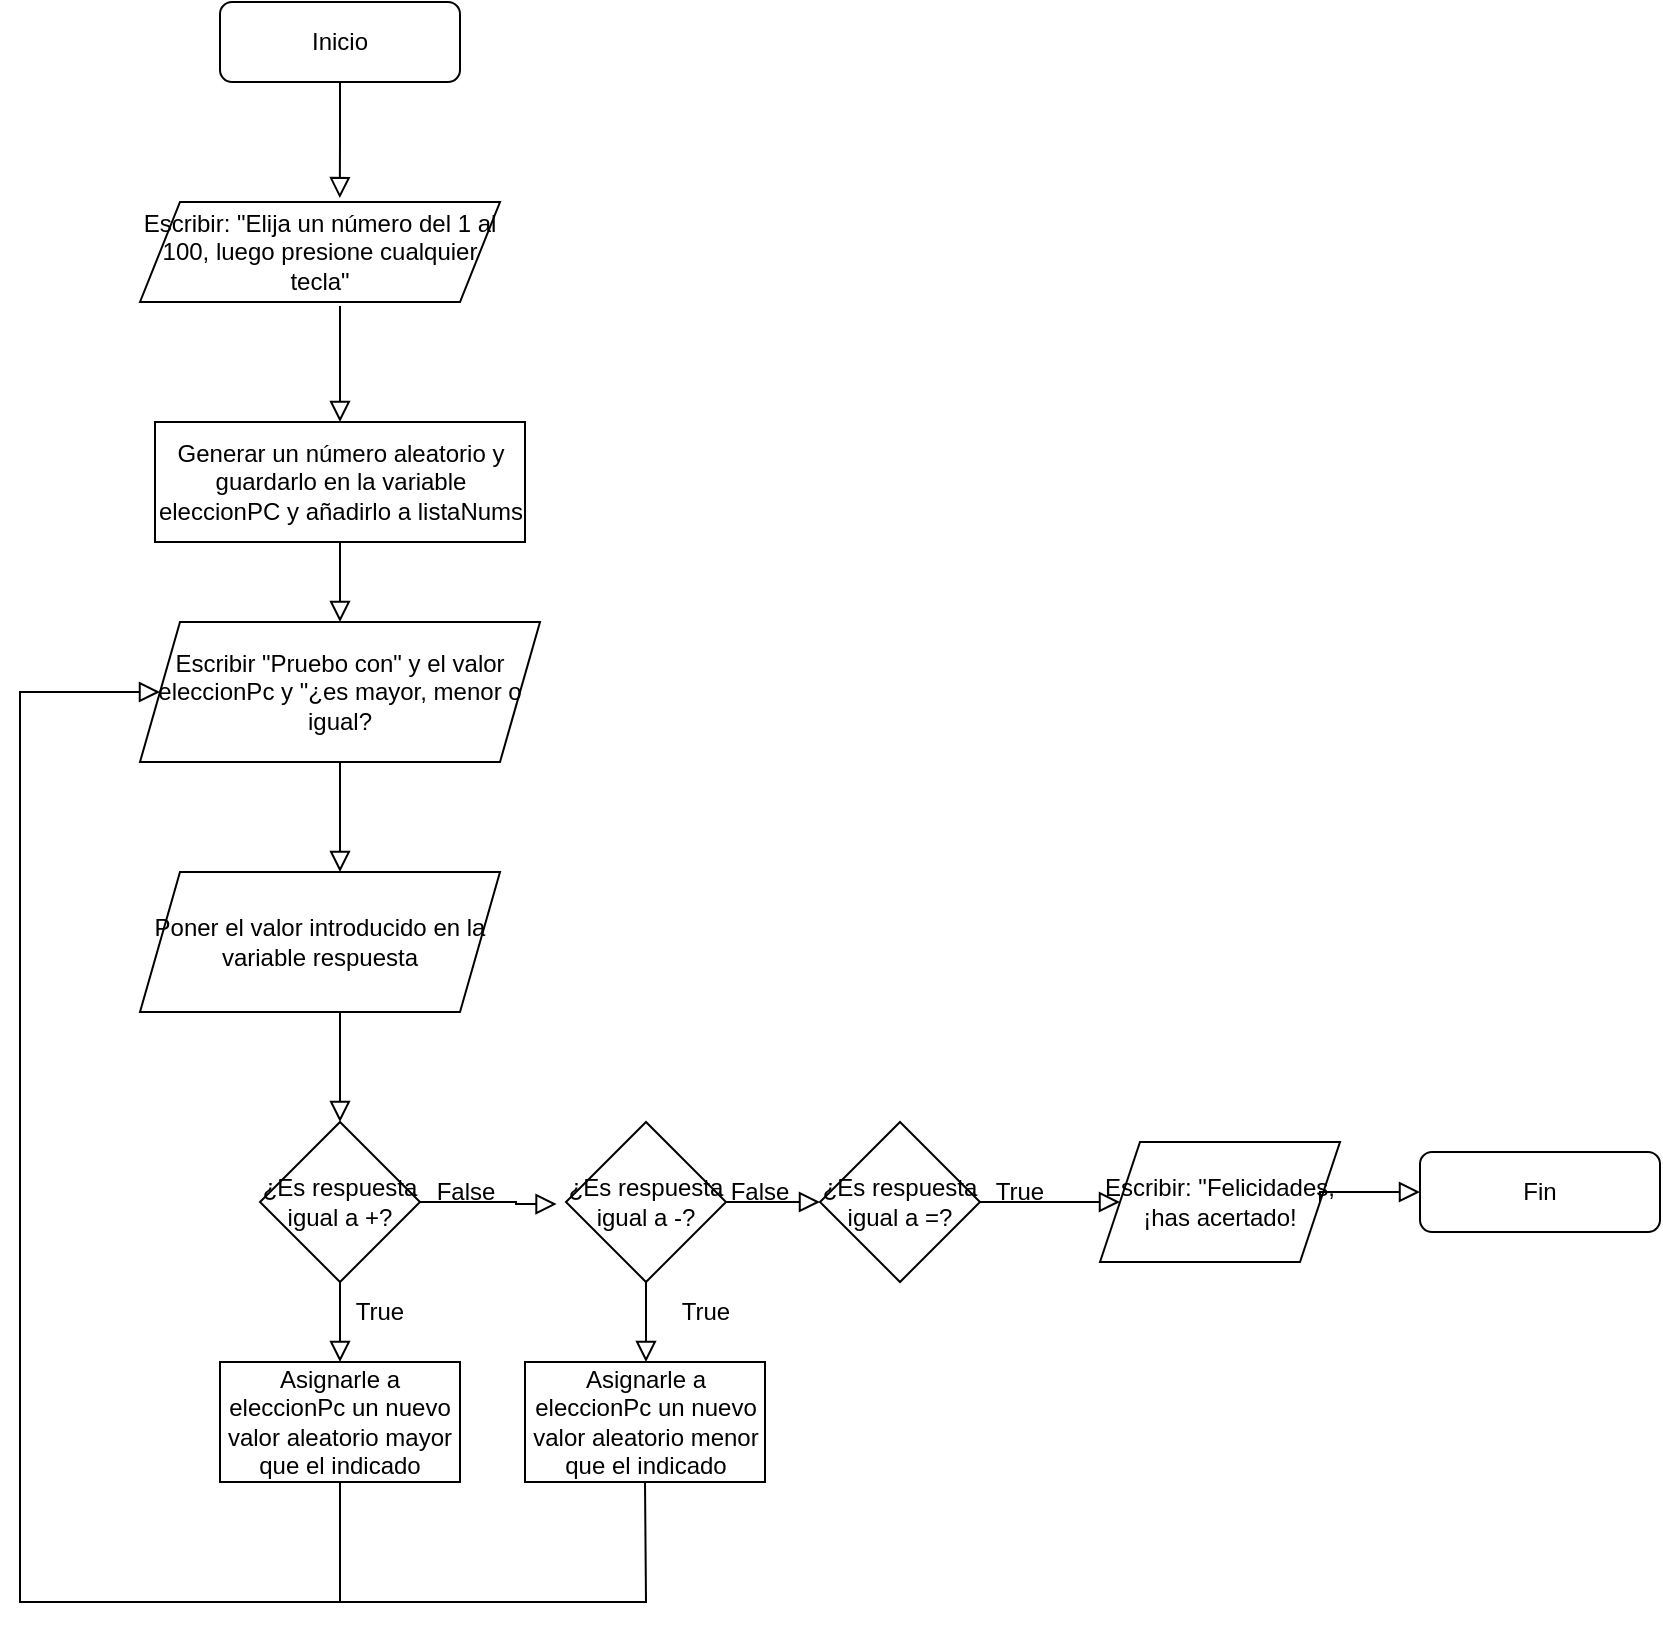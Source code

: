 <mxfile version="16.6.4" type="github">
  <diagram id="C5RBs43oDa-KdzZeNtuy" name="Page-1">
    <mxGraphModel dx="1875" dy="866" grid="1" gridSize="10" guides="1" tooltips="1" connect="1" arrows="1" fold="1" page="1" pageScale="1" pageWidth="827" pageHeight="1169" math="0" shadow="0">
      <root>
        <mxCell id="WIyWlLk6GJQsqaUBKTNV-0" />
        <mxCell id="WIyWlLk6GJQsqaUBKTNV-1" parent="WIyWlLk6GJQsqaUBKTNV-0" />
        <mxCell id="WIyWlLk6GJQsqaUBKTNV-2" value="" style="rounded=0;html=1;jettySize=auto;orthogonalLoop=1;fontSize=11;endArrow=block;endFill=0;endSize=8;strokeWidth=1;shadow=0;labelBackgroundColor=none;edgeStyle=orthogonalEdgeStyle;entryX=0.555;entryY=-0.039;entryDx=0;entryDy=0;entryPerimeter=0;" parent="WIyWlLk6GJQsqaUBKTNV-1" source="WIyWlLk6GJQsqaUBKTNV-3" target="pzGBQQbzy8aNmigqWBmw-0" edge="1">
          <mxGeometry relative="1" as="geometry">
            <mxPoint x="220" y="170" as="targetPoint" />
          </mxGeometry>
        </mxCell>
        <mxCell id="WIyWlLk6GJQsqaUBKTNV-3" value="Inicio" style="rounded=1;whiteSpace=wrap;html=1;fontSize=12;glass=0;strokeWidth=1;shadow=0;" parent="WIyWlLk6GJQsqaUBKTNV-1" vertex="1">
          <mxGeometry x="160" y="80" width="120" height="40" as="geometry" />
        </mxCell>
        <mxCell id="WIyWlLk6GJQsqaUBKTNV-11" value="Fin" style="rounded=1;whiteSpace=wrap;html=1;fontSize=12;glass=0;strokeWidth=1;shadow=0;" parent="WIyWlLk6GJQsqaUBKTNV-1" vertex="1">
          <mxGeometry x="760" y="655" width="120" height="40" as="geometry" />
        </mxCell>
        <mxCell id="pzGBQQbzy8aNmigqWBmw-0" value="Escribir: &quot;Elija un número del 1 al 100, luego presione cualquier tecla&quot;" style="shape=parallelogram;perimeter=parallelogramPerimeter;whiteSpace=wrap;html=1;fixedSize=1;" vertex="1" parent="WIyWlLk6GJQsqaUBKTNV-1">
          <mxGeometry x="120" y="180" width="180" height="50" as="geometry" />
        </mxCell>
        <mxCell id="pzGBQQbzy8aNmigqWBmw-1" value="Generar un número aleatorio y guardarlo en la variable eleccionPC y añadirlo a listaNums" style="rounded=0;whiteSpace=wrap;html=1;" vertex="1" parent="WIyWlLk6GJQsqaUBKTNV-1">
          <mxGeometry x="127.5" y="290" width="185" height="60" as="geometry" />
        </mxCell>
        <mxCell id="pzGBQQbzy8aNmigqWBmw-3" value="" style="rounded=0;html=1;jettySize=auto;orthogonalLoop=1;fontSize=11;endArrow=block;endFill=0;endSize=8;strokeWidth=1;shadow=0;labelBackgroundColor=none;edgeStyle=orthogonalEdgeStyle;entryX=0.5;entryY=0;entryDx=0;entryDy=0;" edge="1" parent="WIyWlLk6GJQsqaUBKTNV-1" target="pzGBQQbzy8aNmigqWBmw-1">
          <mxGeometry relative="1" as="geometry">
            <mxPoint x="220" y="232" as="sourcePoint" />
            <mxPoint x="239.9" y="188.05" as="targetPoint" />
            <Array as="points">
              <mxPoint x="220" y="232" />
            </Array>
          </mxGeometry>
        </mxCell>
        <mxCell id="pzGBQQbzy8aNmigqWBmw-4" value="Escribir &quot;Pruebo con&quot; y el valor eleccionPc y &quot;¿es mayor, menor o igual?" style="shape=parallelogram;perimeter=parallelogramPerimeter;whiteSpace=wrap;html=1;fixedSize=1;" vertex="1" parent="WIyWlLk6GJQsqaUBKTNV-1">
          <mxGeometry x="120" y="390" width="200" height="70" as="geometry" />
        </mxCell>
        <mxCell id="pzGBQQbzy8aNmigqWBmw-5" value="¿Es respuesta igual a +?" style="rhombus;whiteSpace=wrap;html=1;" vertex="1" parent="WIyWlLk6GJQsqaUBKTNV-1">
          <mxGeometry x="180" y="640" width="80" height="80" as="geometry" />
        </mxCell>
        <mxCell id="pzGBQQbzy8aNmigqWBmw-6" value="Poner el valor introducido en la variable respuesta" style="shape=parallelogram;perimeter=parallelogramPerimeter;whiteSpace=wrap;html=1;fixedSize=1;" vertex="1" parent="WIyWlLk6GJQsqaUBKTNV-1">
          <mxGeometry x="120" y="515" width="180" height="70" as="geometry" />
        </mxCell>
        <mxCell id="pzGBQQbzy8aNmigqWBmw-7" value="¿Es respuesta igual a -?" style="rhombus;whiteSpace=wrap;html=1;" vertex="1" parent="WIyWlLk6GJQsqaUBKTNV-1">
          <mxGeometry x="333" y="640" width="80" height="80" as="geometry" />
        </mxCell>
        <mxCell id="pzGBQQbzy8aNmigqWBmw-8" value="¿Es respuesta igual a =?" style="rhombus;whiteSpace=wrap;html=1;" vertex="1" parent="WIyWlLk6GJQsqaUBKTNV-1">
          <mxGeometry x="460" y="640" width="80" height="80" as="geometry" />
        </mxCell>
        <mxCell id="pzGBQQbzy8aNmigqWBmw-9" value="Asignarle a eleccionPc un nuevo valor aleatorio mayor que el indicado" style="rounded=0;whiteSpace=wrap;html=1;" vertex="1" parent="WIyWlLk6GJQsqaUBKTNV-1">
          <mxGeometry x="160" y="760" width="120" height="60" as="geometry" />
        </mxCell>
        <mxCell id="pzGBQQbzy8aNmigqWBmw-10" value="Asignarle a eleccionPc un nuevo valor aleatorio menor que el indicado" style="rounded=0;whiteSpace=wrap;html=1;" vertex="1" parent="WIyWlLk6GJQsqaUBKTNV-1">
          <mxGeometry x="312.5" y="760" width="120" height="60" as="geometry" />
        </mxCell>
        <mxCell id="pzGBQQbzy8aNmigqWBmw-11" value="" style="rounded=0;html=1;jettySize=auto;orthogonalLoop=1;fontSize=11;endArrow=block;endFill=0;endSize=8;strokeWidth=1;shadow=0;labelBackgroundColor=none;edgeStyle=orthogonalEdgeStyle;exitX=0.5;exitY=1;exitDx=0;exitDy=0;entryX=0.5;entryY=0;entryDx=0;entryDy=0;" edge="1" parent="WIyWlLk6GJQsqaUBKTNV-1" source="pzGBQQbzy8aNmigqWBmw-1" target="pzGBQQbzy8aNmigqWBmw-4">
          <mxGeometry relative="1" as="geometry">
            <mxPoint x="440" y="320" as="sourcePoint" />
            <mxPoint x="450" y="370" as="targetPoint" />
            <Array as="points">
              <mxPoint x="220" y="370" />
              <mxPoint x="220" y="370" />
            </Array>
          </mxGeometry>
        </mxCell>
        <mxCell id="pzGBQQbzy8aNmigqWBmw-12" value="" style="rounded=0;html=1;jettySize=auto;orthogonalLoop=1;fontSize=11;endArrow=block;endFill=0;endSize=8;strokeWidth=1;shadow=0;labelBackgroundColor=none;edgeStyle=orthogonalEdgeStyle;exitX=0.5;exitY=1;exitDx=0;exitDy=0;" edge="1" parent="WIyWlLk6GJQsqaUBKTNV-1" source="pzGBQQbzy8aNmigqWBmw-4">
          <mxGeometry relative="1" as="geometry">
            <mxPoint x="550" y="300" as="sourcePoint" />
            <mxPoint x="220" y="515" as="targetPoint" />
            <Array as="points">
              <mxPoint x="220" y="515" />
            </Array>
          </mxGeometry>
        </mxCell>
        <mxCell id="pzGBQQbzy8aNmigqWBmw-13" value="" style="rounded=0;html=1;jettySize=auto;orthogonalLoop=1;fontSize=11;endArrow=block;endFill=0;endSize=8;strokeWidth=1;shadow=0;labelBackgroundColor=none;edgeStyle=orthogonalEdgeStyle;exitX=0.5;exitY=1;exitDx=0;exitDy=0;" edge="1" parent="WIyWlLk6GJQsqaUBKTNV-1" source="pzGBQQbzy8aNmigqWBmw-6" target="pzGBQQbzy8aNmigqWBmw-5">
          <mxGeometry relative="1" as="geometry">
            <mxPoint x="670" y="355" as="sourcePoint" />
            <mxPoint x="540" y="585" as="targetPoint" />
            <Array as="points">
              <mxPoint x="220" y="585" />
            </Array>
          </mxGeometry>
        </mxCell>
        <mxCell id="pzGBQQbzy8aNmigqWBmw-14" value="" style="rounded=0;html=1;jettySize=auto;orthogonalLoop=1;fontSize=11;endArrow=block;endFill=0;endSize=8;strokeWidth=1;shadow=0;labelBackgroundColor=none;edgeStyle=orthogonalEdgeStyle;exitX=1;exitY=0.5;exitDx=0;exitDy=0;entryX=-0.059;entryY=0.513;entryDx=0;entryDy=0;entryPerimeter=0;" edge="1" parent="WIyWlLk6GJQsqaUBKTNV-1" source="pzGBQQbzy8aNmigqWBmw-5" target="pzGBQQbzy8aNmigqWBmw-7">
          <mxGeometry relative="1" as="geometry">
            <mxPoint x="220" y="595" as="sourcePoint" />
            <mxPoint x="230" y="650" as="targetPoint" />
            <Array as="points">
              <mxPoint x="308" y="680" />
            </Array>
          </mxGeometry>
        </mxCell>
        <mxCell id="pzGBQQbzy8aNmigqWBmw-15" value="" style="rounded=0;html=1;jettySize=auto;orthogonalLoop=1;fontSize=11;endArrow=block;endFill=0;endSize=8;strokeWidth=1;shadow=0;labelBackgroundColor=none;edgeStyle=orthogonalEdgeStyle;entryX=0;entryY=0.5;entryDx=0;entryDy=0;exitX=1;exitY=0.5;exitDx=0;exitDy=0;" edge="1" parent="WIyWlLk6GJQsqaUBKTNV-1" source="pzGBQQbzy8aNmigqWBmw-7" target="pzGBQQbzy8aNmigqWBmw-8">
          <mxGeometry relative="1" as="geometry">
            <mxPoint x="465.86" y="770" as="sourcePoint" />
            <mxPoint x="534.14" y="731.04" as="targetPoint" />
            <Array as="points">
              <mxPoint x="430" y="680" />
              <mxPoint x="430" y="680" />
            </Array>
          </mxGeometry>
        </mxCell>
        <mxCell id="pzGBQQbzy8aNmigqWBmw-16" value="" style="rounded=0;html=1;jettySize=auto;orthogonalLoop=1;fontSize=11;endArrow=block;endFill=0;endSize=8;strokeWidth=1;shadow=0;labelBackgroundColor=none;edgeStyle=orthogonalEdgeStyle;exitX=1;exitY=0.5;exitDx=0;exitDy=0;entryX=0;entryY=0.5;entryDx=0;entryDy=0;" edge="1" parent="WIyWlLk6GJQsqaUBKTNV-1" source="pzGBQQbzy8aNmigqWBmw-8" target="pzGBQQbzy8aNmigqWBmw-24">
          <mxGeometry relative="1" as="geometry">
            <mxPoint x="530" y="840" as="sourcePoint" />
            <mxPoint x="570" y="760" as="targetPoint" />
            <Array as="points" />
          </mxGeometry>
        </mxCell>
        <mxCell id="pzGBQQbzy8aNmigqWBmw-17" value="" style="rounded=0;html=1;jettySize=auto;orthogonalLoop=1;fontSize=11;endArrow=block;endFill=0;endSize=8;strokeWidth=1;shadow=0;labelBackgroundColor=none;edgeStyle=orthogonalEdgeStyle;exitX=0.5;exitY=1;exitDx=0;exitDy=0;entryX=0.5;entryY=0;entryDx=0;entryDy=0;" edge="1" parent="WIyWlLk6GJQsqaUBKTNV-1" source="pzGBQQbzy8aNmigqWBmw-5" target="pzGBQQbzy8aNmigqWBmw-9">
          <mxGeometry relative="1" as="geometry">
            <mxPoint x="50" y="750" as="sourcePoint" />
            <mxPoint x="60" y="805" as="targetPoint" />
            <Array as="points">
              <mxPoint x="220" y="760" />
              <mxPoint x="220" y="760" />
            </Array>
          </mxGeometry>
        </mxCell>
        <mxCell id="pzGBQQbzy8aNmigqWBmw-18" value="" style="rounded=0;html=1;jettySize=auto;orthogonalLoop=1;fontSize=11;endArrow=block;endFill=0;endSize=8;strokeWidth=1;shadow=0;labelBackgroundColor=none;edgeStyle=orthogonalEdgeStyle;exitX=0.5;exitY=1;exitDx=0;exitDy=0;entryX=0.5;entryY=0;entryDx=0;entryDy=0;" edge="1" parent="WIyWlLk6GJQsqaUBKTNV-1" source="pzGBQQbzy8aNmigqWBmw-7" target="pzGBQQbzy8aNmigqWBmw-10">
          <mxGeometry relative="1" as="geometry">
            <mxPoint x="500" y="760" as="sourcePoint" />
            <mxPoint x="373" y="780" as="targetPoint" />
            <Array as="points">
              <mxPoint x="373" y="760" />
            </Array>
          </mxGeometry>
        </mxCell>
        <mxCell id="pzGBQQbzy8aNmigqWBmw-19" value="False" style="text;html=1;strokeColor=none;fillColor=none;align=center;verticalAlign=middle;whiteSpace=wrap;rounded=0;" vertex="1" parent="WIyWlLk6GJQsqaUBKTNV-1">
          <mxGeometry x="252.5" y="660" width="60" height="30" as="geometry" />
        </mxCell>
        <mxCell id="pzGBQQbzy8aNmigqWBmw-20" value="False" style="text;html=1;strokeColor=none;fillColor=none;align=center;verticalAlign=middle;whiteSpace=wrap;rounded=0;" vertex="1" parent="WIyWlLk6GJQsqaUBKTNV-1">
          <mxGeometry x="400" y="660" width="60" height="30" as="geometry" />
        </mxCell>
        <mxCell id="pzGBQQbzy8aNmigqWBmw-21" value="True" style="text;html=1;strokeColor=none;fillColor=none;align=center;verticalAlign=middle;whiteSpace=wrap;rounded=0;" vertex="1" parent="WIyWlLk6GJQsqaUBKTNV-1">
          <mxGeometry x="210" y="720" width="60" height="30" as="geometry" />
        </mxCell>
        <mxCell id="pzGBQQbzy8aNmigqWBmw-22" value="True" style="text;html=1;strokeColor=none;fillColor=none;align=center;verticalAlign=middle;whiteSpace=wrap;rounded=0;" vertex="1" parent="WIyWlLk6GJQsqaUBKTNV-1">
          <mxGeometry x="372.5" y="720" width="60" height="30" as="geometry" />
        </mxCell>
        <mxCell id="pzGBQQbzy8aNmigqWBmw-23" value="True" style="text;html=1;strokeColor=none;fillColor=none;align=center;verticalAlign=middle;whiteSpace=wrap;rounded=0;" vertex="1" parent="WIyWlLk6GJQsqaUBKTNV-1">
          <mxGeometry x="530" y="660" width="60" height="30" as="geometry" />
        </mxCell>
        <mxCell id="pzGBQQbzy8aNmigqWBmw-24" value="Escribir: &quot;Felicidades, ¡has acertado!" style="shape=parallelogram;perimeter=parallelogramPerimeter;whiteSpace=wrap;html=1;fixedSize=1;" vertex="1" parent="WIyWlLk6GJQsqaUBKTNV-1">
          <mxGeometry x="600" y="650" width="120" height="60" as="geometry" />
        </mxCell>
        <mxCell id="pzGBQQbzy8aNmigqWBmw-25" value="" style="rounded=0;html=1;jettySize=auto;orthogonalLoop=1;fontSize=11;endArrow=block;endFill=0;endSize=8;strokeWidth=1;shadow=0;labelBackgroundColor=none;edgeStyle=orthogonalEdgeStyle;exitX=1;exitY=0.5;exitDx=0;exitDy=0;entryX=0;entryY=0.5;entryDx=0;entryDy=0;" edge="1" parent="WIyWlLk6GJQsqaUBKTNV-1" source="pzGBQQbzy8aNmigqWBmw-24" target="WIyWlLk6GJQsqaUBKTNV-11">
          <mxGeometry relative="1" as="geometry">
            <mxPoint x="670" y="570" as="sourcePoint" />
            <mxPoint x="950" y="590" as="targetPoint" />
            <Array as="points">
              <mxPoint x="710" y="675" />
            </Array>
          </mxGeometry>
        </mxCell>
        <mxCell id="pzGBQQbzy8aNmigqWBmw-26" value="" style="rounded=0;html=1;jettySize=auto;orthogonalLoop=1;fontSize=11;endArrow=block;endFill=0;endSize=8;strokeWidth=1;shadow=0;labelBackgroundColor=none;edgeStyle=orthogonalEdgeStyle;exitX=0.5;exitY=1;exitDx=0;exitDy=0;entryX=0;entryY=0.5;entryDx=0;entryDy=0;" edge="1" parent="WIyWlLk6GJQsqaUBKTNV-1" source="pzGBQQbzy8aNmigqWBmw-9" target="pzGBQQbzy8aNmigqWBmw-4">
          <mxGeometry relative="1" as="geometry">
            <mxPoint x="470" y="968" as="sourcePoint" />
            <mxPoint x="80" y="520" as="targetPoint" />
            <Array as="points">
              <mxPoint x="220" y="880" />
              <mxPoint x="60" y="880" />
              <mxPoint x="60" y="425" />
            </Array>
          </mxGeometry>
        </mxCell>
        <mxCell id="pzGBQQbzy8aNmigqWBmw-27" value="" style="endArrow=none;html=1;rounded=0;entryX=0.5;entryY=1;entryDx=0;entryDy=0;" edge="1" parent="WIyWlLk6GJQsqaUBKTNV-1" target="pzGBQQbzy8aNmigqWBmw-10">
          <mxGeometry width="50" height="50" relative="1" as="geometry">
            <mxPoint x="220" y="880" as="sourcePoint" />
            <mxPoint x="307.5" y="830" as="targetPoint" />
            <Array as="points">
              <mxPoint x="373" y="880" />
            </Array>
          </mxGeometry>
        </mxCell>
      </root>
    </mxGraphModel>
  </diagram>
</mxfile>
